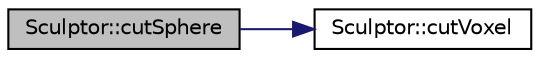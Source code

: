 digraph "Sculptor::cutSphere"
{
 // LATEX_PDF_SIZE
  edge [fontname="Helvetica",fontsize="10",labelfontname="Helvetica",labelfontsize="10"];
  node [fontname="Helvetica",fontsize="10",shape=record];
  rankdir="LR";
  Node1 [label="Sculptor::cutSphere",height=0.2,width=0.4,color="black", fillcolor="grey75", style="filled", fontcolor="black",tooltip="Função membro cutSphere."];
  Node1 -> Node2 [color="midnightblue",fontsize="10",style="solid",fontname="Helvetica"];
  Node2 [label="Sculptor::cutVoxel",height=0.2,width=0.4,color="black", fillcolor="white", style="filled",URL="$classSculptor.html#ad9d714a35fc8ae16d06eb5df37c3493c",tooltip="Função membro cutVoxel."];
}
